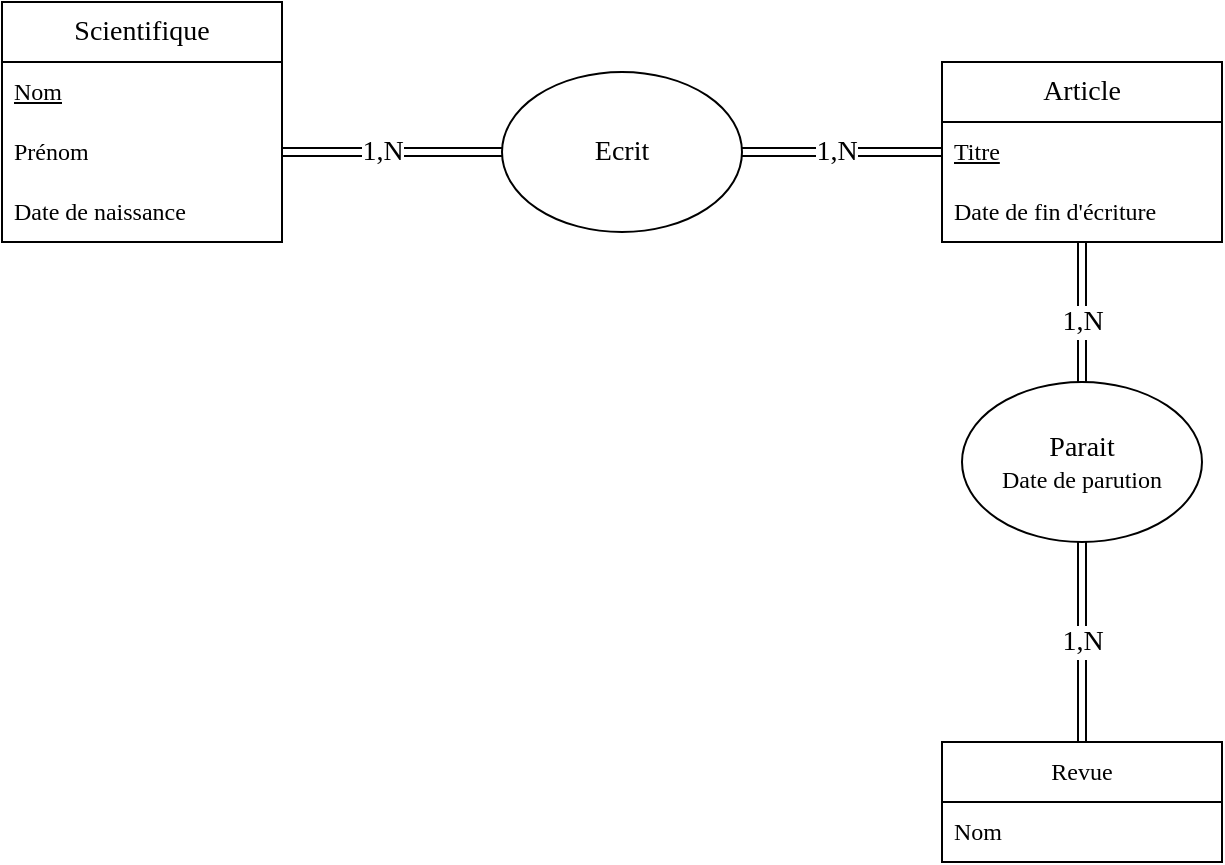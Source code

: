 <mxfile>
    <diagram name="Page-1" id="Zh-s0ib5nw7gAv32Fi13">
        <mxGraphModel dx="896" dy="604" grid="1" gridSize="10" guides="1" tooltips="1" connect="1" arrows="1" fold="1" page="1" pageScale="1" pageWidth="850" pageHeight="1100" math="0" shadow="0">
            <root>
                <mxCell id="0"/>
                <mxCell id="1" parent="0"/>
                <mxCell id="LSsMZi9QILxTGmWa6iHM-35" style="edgeStyle=orthogonalEdgeStyle;rounded=0;orthogonalLoop=1;jettySize=auto;html=1;exitX=0.5;exitY=0;exitDx=0;exitDy=0;entryX=0.5;entryY=1;entryDx=0;entryDy=0;shape=link;fontFamily=FiraCode Nerd Font Propo;" parent="1" source="LSsMZi9QILxTGmWa6iHM-13" target="LSsMZi9QILxTGmWa6iHM-31" edge="1">
                    <mxGeometry relative="1" as="geometry"/>
                </mxCell>
                <mxCell id="LSsMZi9QILxTGmWa6iHM-41" value="&lt;font style=&quot;font-size: 14px;&quot;&gt;1,N&lt;/font&gt;" style="edgeLabel;html=1;align=center;verticalAlign=middle;resizable=0;points=[];fontFamily=FiraCode Nerd Font Propo;" parent="LSsMZi9QILxTGmWa6iHM-35" vertex="1" connectable="0">
                    <mxGeometry x="0.16" y="3" relative="1" as="geometry">
                        <mxPoint x="3" y="8" as="offset"/>
                    </mxGeometry>
                </mxCell>
                <mxCell id="LSsMZi9QILxTGmWa6iHM-13" value="Revue" style="swimlane;fontStyle=0;childLayout=stackLayout;horizontal=1;startSize=30;horizontalStack=0;resizeParent=1;resizeParentMax=0;resizeLast=0;collapsible=1;marginBottom=0;whiteSpace=wrap;html=1;fontFamily=FiraCode Nerd Font Propo;" parent="1" vertex="1">
                    <mxGeometry x="520" y="490" width="140" height="60" as="geometry"/>
                </mxCell>
                <mxCell id="LSsMZi9QILxTGmWa6iHM-14" value="Nom" style="text;strokeColor=none;fillColor=none;align=left;verticalAlign=middle;spacingLeft=4;spacingRight=4;overflow=hidden;points=[[0,0.5],[1,0.5]];portConstraint=eastwest;rotatable=0;whiteSpace=wrap;html=1;fontFamily=FiraCode Nerd Font Propo;" parent="LSsMZi9QILxTGmWa6iHM-13" vertex="1">
                    <mxGeometry y="30" width="140" height="30" as="geometry"/>
                </mxCell>
                <mxCell id="LSsMZi9QILxTGmWa6iHM-17" value="&lt;font style=&quot;font-size: 14px;&quot;&gt;Article&lt;/font&gt;" style="swimlane;fontStyle=0;childLayout=stackLayout;horizontal=1;startSize=30;horizontalStack=0;resizeParent=1;resizeParentMax=0;resizeLast=0;collapsible=1;marginBottom=0;whiteSpace=wrap;html=1;fontFamily=FiraCode Nerd Font Propo;" parent="1" vertex="1">
                    <mxGeometry x="520" y="150" width="140" height="90" as="geometry"/>
                </mxCell>
                <mxCell id="LSsMZi9QILxTGmWa6iHM-18" value="&lt;u&gt;Titre&lt;/u&gt;" style="text;strokeColor=none;fillColor=none;align=left;verticalAlign=middle;spacingLeft=4;spacingRight=4;overflow=hidden;points=[[0,0.5],[1,0.5]];portConstraint=eastwest;rotatable=0;whiteSpace=wrap;html=1;fontFamily=FiraCode Nerd Font Propo;" parent="LSsMZi9QILxTGmWa6iHM-17" vertex="1">
                    <mxGeometry y="30" width="140" height="30" as="geometry"/>
                </mxCell>
                <mxCell id="LSsMZi9QILxTGmWa6iHM-19" value="Date de fin d'écriture" style="text;strokeColor=none;fillColor=none;align=left;verticalAlign=middle;spacingLeft=4;spacingRight=4;overflow=hidden;points=[[0,0.5],[1,0.5]];portConstraint=eastwest;rotatable=0;whiteSpace=wrap;html=1;fontFamily=FiraCode Nerd Font Propo;" parent="LSsMZi9QILxTGmWa6iHM-17" vertex="1">
                    <mxGeometry y="60" width="140" height="30" as="geometry"/>
                </mxCell>
                <mxCell id="LSsMZi9QILxTGmWa6iHM-21" value="&lt;font style=&quot;font-size: 14px;&quot;&gt;Scientifique&lt;/font&gt;" style="swimlane;fontStyle=0;childLayout=stackLayout;horizontal=1;startSize=30;horizontalStack=0;resizeParent=1;resizeParentMax=0;resizeLast=0;collapsible=1;marginBottom=0;whiteSpace=wrap;html=1;fontFamily=FiraCode Nerd Font Propo;" parent="1" vertex="1">
                    <mxGeometry x="50" y="120" width="140" height="120" as="geometry"/>
                </mxCell>
                <mxCell id="LSsMZi9QILxTGmWa6iHM-22" value="&lt;u&gt;Nom&lt;/u&gt;" style="text;strokeColor=none;fillColor=none;align=left;verticalAlign=middle;spacingLeft=4;spacingRight=4;overflow=hidden;points=[[0,0.5],[1,0.5]];portConstraint=eastwest;rotatable=0;whiteSpace=wrap;html=1;fontFamily=FiraCode Nerd Font Propo;" parent="LSsMZi9QILxTGmWa6iHM-21" vertex="1">
                    <mxGeometry y="30" width="140" height="30" as="geometry"/>
                </mxCell>
                <mxCell id="LSsMZi9QILxTGmWa6iHM-23" value="Prénom" style="text;strokeColor=none;fillColor=none;align=left;verticalAlign=middle;spacingLeft=4;spacingRight=4;overflow=hidden;points=[[0,0.5],[1,0.5]];portConstraint=eastwest;rotatable=0;whiteSpace=wrap;html=1;fontFamily=FiraCode Nerd Font Propo;" parent="LSsMZi9QILxTGmWa6iHM-21" vertex="1">
                    <mxGeometry y="60" width="140" height="30" as="geometry"/>
                </mxCell>
                <mxCell id="LSsMZi9QILxTGmWa6iHM-24" value="Date de naissance" style="text;strokeColor=none;fillColor=none;align=left;verticalAlign=middle;spacingLeft=4;spacingRight=4;overflow=hidden;points=[[0,0.5],[1,0.5]];portConstraint=eastwest;rotatable=0;whiteSpace=wrap;html=1;fontFamily=FiraCode Nerd Font Propo;" parent="LSsMZi9QILxTGmWa6iHM-21" vertex="1">
                    <mxGeometry y="90" width="140" height="30" as="geometry"/>
                </mxCell>
                <mxCell id="LSsMZi9QILxTGmWa6iHM-36" style="edgeStyle=orthogonalEdgeStyle;rounded=0;orthogonalLoop=1;jettySize=auto;html=1;exitX=0.5;exitY=0;exitDx=0;exitDy=0;shape=link;fontFamily=FiraCode Nerd Font Propo;" parent="1" source="LSsMZi9QILxTGmWa6iHM-31" target="LSsMZi9QILxTGmWa6iHM-17" edge="1">
                    <mxGeometry relative="1" as="geometry"/>
                </mxCell>
                <mxCell id="LSsMZi9QILxTGmWa6iHM-40" value="&lt;font style=&quot;font-size: 14px;&quot;&gt;1,N&lt;/font&gt;" style="edgeLabel;html=1;align=center;verticalAlign=middle;resizable=0;points=[];fontFamily=FiraCode Nerd Font Propo;" parent="LSsMZi9QILxTGmWa6iHM-36" vertex="1" connectable="0">
                    <mxGeometry x="0.171" y="2" relative="1" as="geometry">
                        <mxPoint x="2" y="11" as="offset"/>
                    </mxGeometry>
                </mxCell>
                <mxCell id="LSsMZi9QILxTGmWa6iHM-31" value="&lt;font style=&quot;font-size: 14px;&quot;&gt;Parait&lt;/font&gt;&lt;br&gt;Date de parution" style="ellipse;whiteSpace=wrap;html=1;fontFamily=FiraCode Nerd Font Propo;" parent="1" vertex="1">
                    <mxGeometry x="530" y="310" width="120" height="80" as="geometry"/>
                </mxCell>
                <mxCell id="LSsMZi9QILxTGmWa6iHM-34" style="edgeStyle=orthogonalEdgeStyle;rounded=0;orthogonalLoop=1;jettySize=auto;html=1;exitX=1;exitY=0.5;exitDx=0;exitDy=0;shape=link;fontFamily=FiraCode Nerd Font Propo;" parent="1" source="LSsMZi9QILxTGmWa6iHM-32" target="LSsMZi9QILxTGmWa6iHM-17" edge="1">
                    <mxGeometry relative="1" as="geometry"/>
                </mxCell>
                <mxCell id="LSsMZi9QILxTGmWa6iHM-39" value="&lt;font style=&quot;font-size: 14px;&quot;&gt;1,N&lt;/font&gt;" style="edgeLabel;html=1;align=center;verticalAlign=middle;resizable=0;points=[];fontFamily=FiraCode Nerd Font Propo;" parent="LSsMZi9QILxTGmWa6iHM-34" vertex="1" connectable="0">
                    <mxGeometry x="-0.06" relative="1" as="geometry">
                        <mxPoint as="offset"/>
                    </mxGeometry>
                </mxCell>
                <mxCell id="LSsMZi9QILxTGmWa6iHM-32" value="&lt;font style=&quot;font-size: 14px;&quot;&gt;Ecrit&lt;/font&gt;" style="ellipse;whiteSpace=wrap;html=1;fontFamily=FiraCode Nerd Font Propo;" parent="1" vertex="1">
                    <mxGeometry x="300" y="155" width="120" height="80" as="geometry"/>
                </mxCell>
                <mxCell id="LSsMZi9QILxTGmWa6iHM-33" style="edgeStyle=orthogonalEdgeStyle;rounded=0;orthogonalLoop=1;jettySize=auto;html=1;exitX=1;exitY=0.5;exitDx=0;exitDy=0;shape=link;fontFamily=FiraCode Nerd Font Propo;" parent="1" source="LSsMZi9QILxTGmWa6iHM-23" target="LSsMZi9QILxTGmWa6iHM-32" edge="1">
                    <mxGeometry relative="1" as="geometry"/>
                </mxCell>
                <mxCell id="LSsMZi9QILxTGmWa6iHM-37" value="&lt;font style=&quot;font-size: 14px;&quot;&gt;1,N&lt;/font&gt;" style="edgeLabel;html=1;align=center;verticalAlign=middle;resizable=0;points=[];fontFamily=FiraCode Nerd Font Propo;" parent="LSsMZi9QILxTGmWa6iHM-33" vertex="1" connectable="0">
                    <mxGeometry x="0.145" y="-2" relative="1" as="geometry">
                        <mxPoint x="-13" y="-2" as="offset"/>
                    </mxGeometry>
                </mxCell>
            </root>
        </mxGraphModel>
    </diagram>
</mxfile>